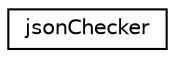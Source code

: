 digraph "Graphical Class Hierarchy"
{
  edge [fontname="Helvetica",fontsize="10",labelfontname="Helvetica",labelfontsize="10"];
  node [fontname="Helvetica",fontsize="10",shape=record];
  rankdir="LR";
  Node1 [label="jsonChecker",height=0.2,width=0.4,color="black", fillcolor="white", style="filled",URL="$structjsonChecker.html"];
}
